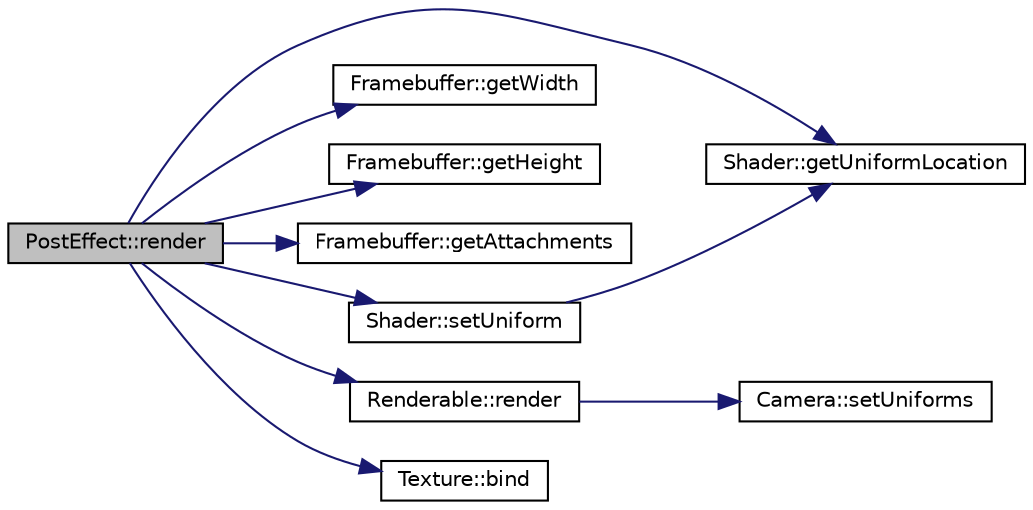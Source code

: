 digraph "PostEffect::render"
{
  edge [fontname="Helvetica",fontsize="10",labelfontname="Helvetica",labelfontsize="10"];
  node [fontname="Helvetica",fontsize="10",shape=record];
  rankdir="LR";
  Node1 [label="PostEffect::render",height=0.2,width=0.4,color="black", fillcolor="grey75", style="filled", fontcolor="black"];
  Node1 -> Node2 [color="midnightblue",fontsize="10",style="solid",fontname="Helvetica"];
  Node2 [label="Shader::getUniformLocation",height=0.2,width=0.4,color="black", fillcolor="white", style="filled",URL="$class_shader.html#a2708a72dd82b3123cb77f1f1dfbbce09"];
  Node1 -> Node3 [color="midnightblue",fontsize="10",style="solid",fontname="Helvetica"];
  Node3 [label="Framebuffer::getWidth",height=0.2,width=0.4,color="black", fillcolor="white", style="filled",URL="$class_framebuffer.html#a7b32671cc35241f0e8a75fe0565003d8"];
  Node1 -> Node4 [color="midnightblue",fontsize="10",style="solid",fontname="Helvetica"];
  Node4 [label="Framebuffer::getHeight",height=0.2,width=0.4,color="black", fillcolor="white", style="filled",URL="$class_framebuffer.html#ab1e7b6a5fb21ab0462536f823c97f7d1"];
  Node1 -> Node5 [color="midnightblue",fontsize="10",style="solid",fontname="Helvetica"];
  Node5 [label="Framebuffer::getAttachments",height=0.2,width=0.4,color="black", fillcolor="white", style="filled",URL="$class_framebuffer.html#aab2ffec3fc4c6d5efe71e2a8bea64f8b"];
  Node1 -> Node6 [color="midnightblue",fontsize="10",style="solid",fontname="Helvetica"];
  Node6 [label="Shader::setUniform",height=0.2,width=0.4,color="black", fillcolor="white", style="filled",URL="$class_shader.html#a71a0f88dafffbb3c3f0829e7a8c77abc"];
  Node6 -> Node2 [color="midnightblue",fontsize="10",style="solid",fontname="Helvetica"];
  Node1 -> Node7 [color="midnightblue",fontsize="10",style="solid",fontname="Helvetica"];
  Node7 [label="Renderable::render",height=0.2,width=0.4,color="black", fillcolor="white", style="filled",URL="$class_renderable.html#a1dce45c4703b60fd30acf824c77df9b6"];
  Node7 -> Node8 [color="midnightblue",fontsize="10",style="solid",fontname="Helvetica"];
  Node8 [label="Camera::setUniforms",height=0.2,width=0.4,color="black", fillcolor="white", style="filled",URL="$class_camera.html#ab4a79b59eed20caf458908239df811ba"];
  Node1 -> Node9 [color="midnightblue",fontsize="10",style="solid",fontname="Helvetica"];
  Node9 [label="Texture::bind",height=0.2,width=0.4,color="black", fillcolor="white", style="filled",URL="$class_texture.html#a49f3f1d6ec4370accdd9f007bb8934a5"];
}
